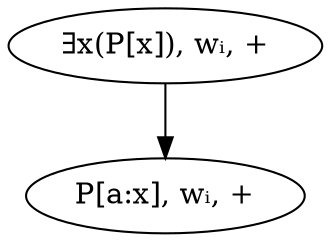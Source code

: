 digraph {
    a [label="∃x(P[x]), wᵢ, +"];
    b [label="P[a:x], wᵢ, +"];
    a -> b;
}

digraph {
    a [label="∀x(P[x]), wᵢ, +"];
    b [label="P[a:x], wᵢ, +"];
    a -> b;
}

digraph {
    a [label="¬∃x(P[x]), wᵢ, ±"];
    b [label="∀x(¬P[x]), wᵢ, ±"];
    a -> b;
}

digraph {
    a [label="¬∀x(P[x]), wᵢ, ±"];
    b [label="∃x(¬P[x]), wᵢ, ±"];
    a -> b;
}

digraph {
    a [label="∀x(P[x]), wᵢ, -"];
    b [label="∃x(P[x]), wᵢ, +"];
    a -> b;
}

digraph {
    a [label="∃x(P[x]), wᵢ, -"];
    b [label="∀x(P[x]), wᵢ, +"];
    a -> b;
}